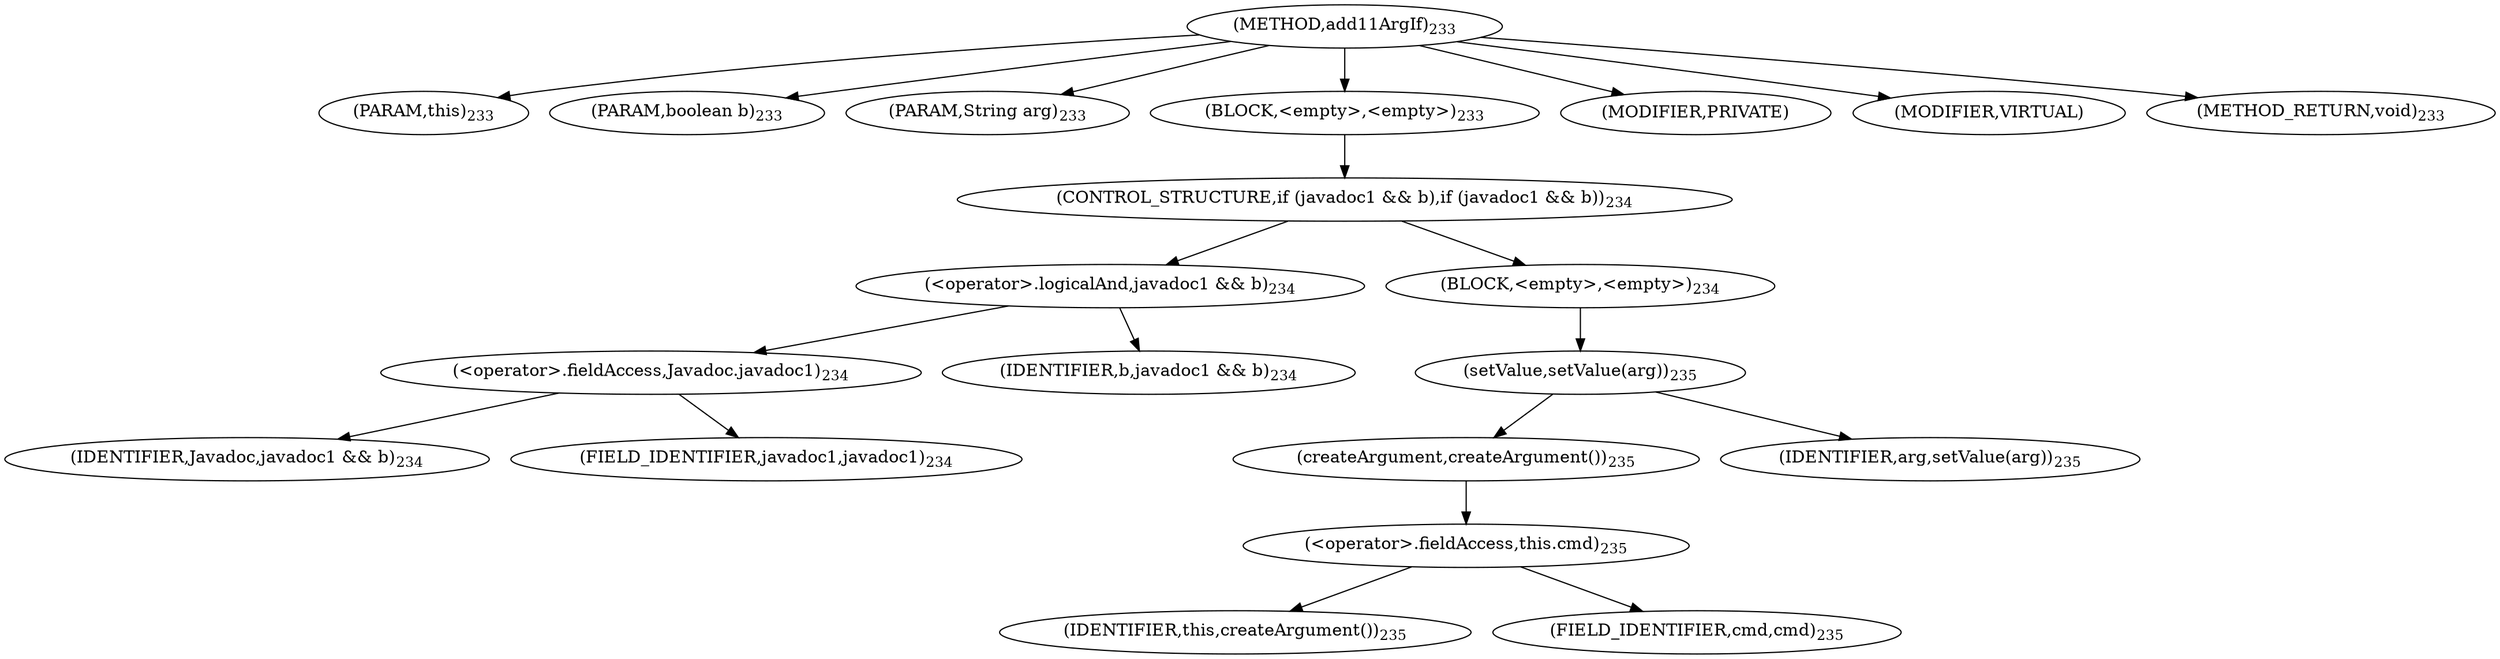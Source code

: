 digraph "add11ArgIf" {  
"767" [label = <(METHOD,add11ArgIf)<SUB>233</SUB>> ]
"768" [label = <(PARAM,this)<SUB>233</SUB>> ]
"769" [label = <(PARAM,boolean b)<SUB>233</SUB>> ]
"770" [label = <(PARAM,String arg)<SUB>233</SUB>> ]
"771" [label = <(BLOCK,&lt;empty&gt;,&lt;empty&gt;)<SUB>233</SUB>> ]
"772" [label = <(CONTROL_STRUCTURE,if (javadoc1 &amp;&amp; b),if (javadoc1 &amp;&amp; b))<SUB>234</SUB>> ]
"773" [label = <(&lt;operator&gt;.logicalAnd,javadoc1 &amp;&amp; b)<SUB>234</SUB>> ]
"774" [label = <(&lt;operator&gt;.fieldAccess,Javadoc.javadoc1)<SUB>234</SUB>> ]
"775" [label = <(IDENTIFIER,Javadoc,javadoc1 &amp;&amp; b)<SUB>234</SUB>> ]
"776" [label = <(FIELD_IDENTIFIER,javadoc1,javadoc1)<SUB>234</SUB>> ]
"777" [label = <(IDENTIFIER,b,javadoc1 &amp;&amp; b)<SUB>234</SUB>> ]
"778" [label = <(BLOCK,&lt;empty&gt;,&lt;empty&gt;)<SUB>234</SUB>> ]
"779" [label = <(setValue,setValue(arg))<SUB>235</SUB>> ]
"780" [label = <(createArgument,createArgument())<SUB>235</SUB>> ]
"781" [label = <(&lt;operator&gt;.fieldAccess,this.cmd)<SUB>235</SUB>> ]
"782" [label = <(IDENTIFIER,this,createArgument())<SUB>235</SUB>> ]
"783" [label = <(FIELD_IDENTIFIER,cmd,cmd)<SUB>235</SUB>> ]
"784" [label = <(IDENTIFIER,arg,setValue(arg))<SUB>235</SUB>> ]
"785" [label = <(MODIFIER,PRIVATE)> ]
"786" [label = <(MODIFIER,VIRTUAL)> ]
"787" [label = <(METHOD_RETURN,void)<SUB>233</SUB>> ]
  "767" -> "768" 
  "767" -> "769" 
  "767" -> "770" 
  "767" -> "771" 
  "767" -> "785" 
  "767" -> "786" 
  "767" -> "787" 
  "771" -> "772" 
  "772" -> "773" 
  "772" -> "778" 
  "773" -> "774" 
  "773" -> "777" 
  "774" -> "775" 
  "774" -> "776" 
  "778" -> "779" 
  "779" -> "780" 
  "779" -> "784" 
  "780" -> "781" 
  "781" -> "782" 
  "781" -> "783" 
}
